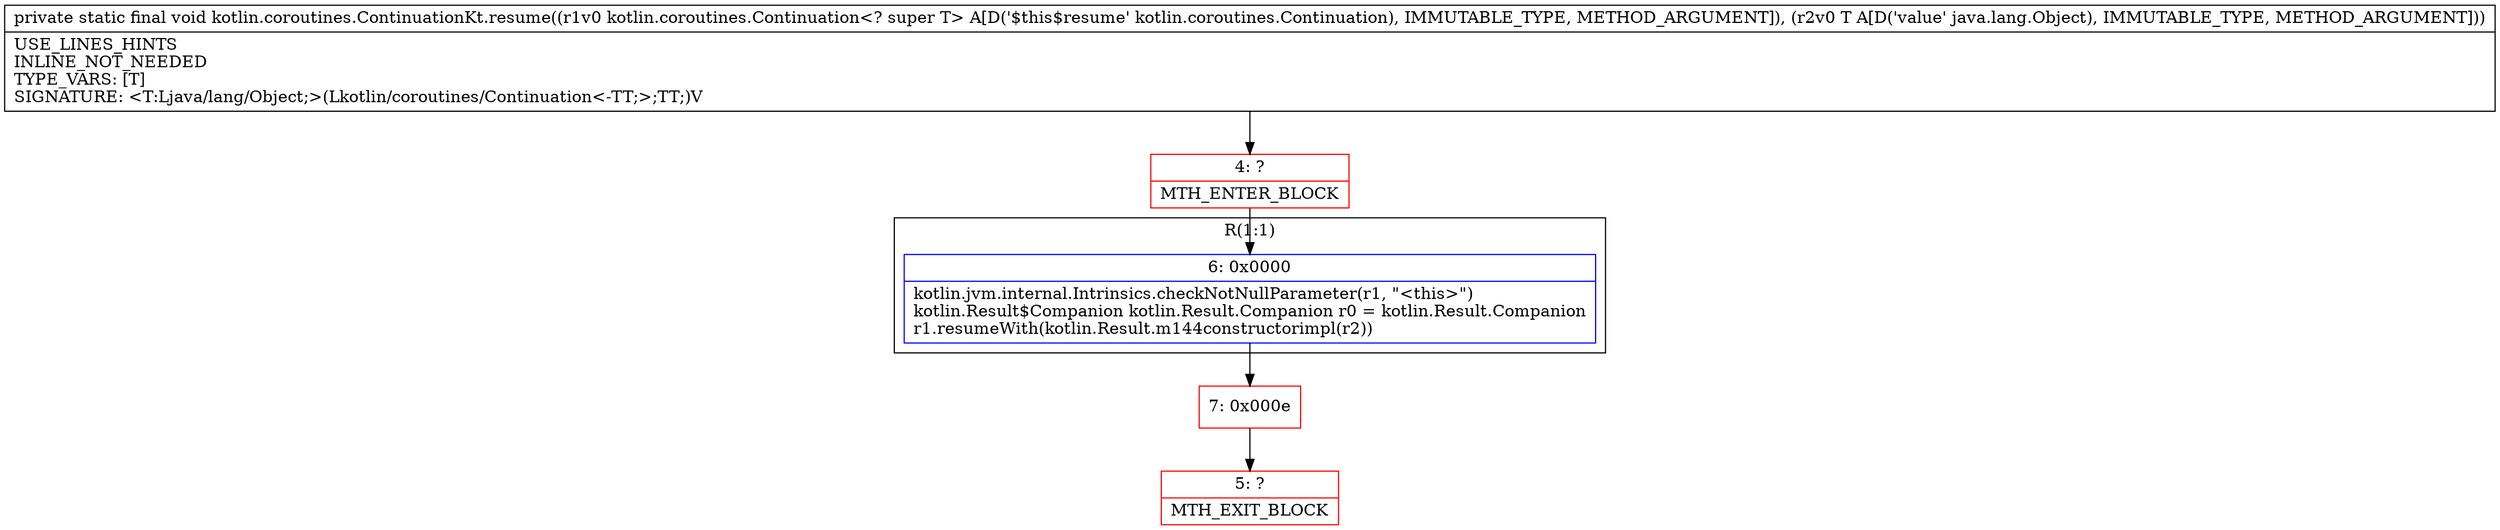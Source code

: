 digraph "CFG forkotlin.coroutines.ContinuationKt.resume(Lkotlin\/coroutines\/Continuation;Ljava\/lang\/Object;)V" {
subgraph cluster_Region_1475006299 {
label = "R(1:1)";
node [shape=record,color=blue];
Node_6 [shape=record,label="{6\:\ 0x0000|kotlin.jvm.internal.Intrinsics.checkNotNullParameter(r1, \"\<this\>\")\lkotlin.Result$Companion kotlin.Result.Companion r0 = kotlin.Result.Companion\lr1.resumeWith(kotlin.Result.m144constructorimpl(r2))\l}"];
}
Node_4 [shape=record,color=red,label="{4\:\ ?|MTH_ENTER_BLOCK\l}"];
Node_7 [shape=record,color=red,label="{7\:\ 0x000e}"];
Node_5 [shape=record,color=red,label="{5\:\ ?|MTH_EXIT_BLOCK\l}"];
MethodNode[shape=record,label="{private static final void kotlin.coroutines.ContinuationKt.resume((r1v0 kotlin.coroutines.Continuation\<? super T\> A[D('$this$resume' kotlin.coroutines.Continuation), IMMUTABLE_TYPE, METHOD_ARGUMENT]), (r2v0 T A[D('value' java.lang.Object), IMMUTABLE_TYPE, METHOD_ARGUMENT]))  | USE_LINES_HINTS\lINLINE_NOT_NEEDED\lTYPE_VARS: [T]\lSIGNATURE: \<T:Ljava\/lang\/Object;\>(Lkotlin\/coroutines\/Continuation\<\-TT;\>;TT;)V\l}"];
MethodNode -> Node_4;Node_6 -> Node_7;
Node_4 -> Node_6;
Node_7 -> Node_5;
}

